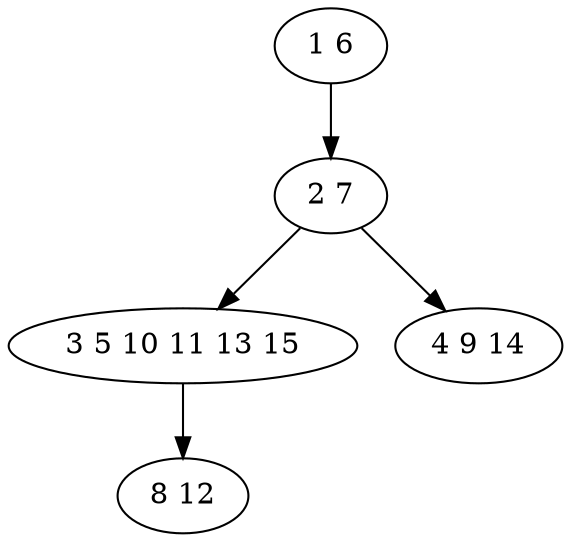 digraph true_tree {
	"0" -> "1"
	"1" -> "2"
	"2" -> "3"
	"1" -> "4"
	"0" [label="1 6"];
	"1" [label="2 7"];
	"2" [label="3 5 10 11 13 15"];
	"3" [label="8 12"];
	"4" [label="4 9 14"];
}
